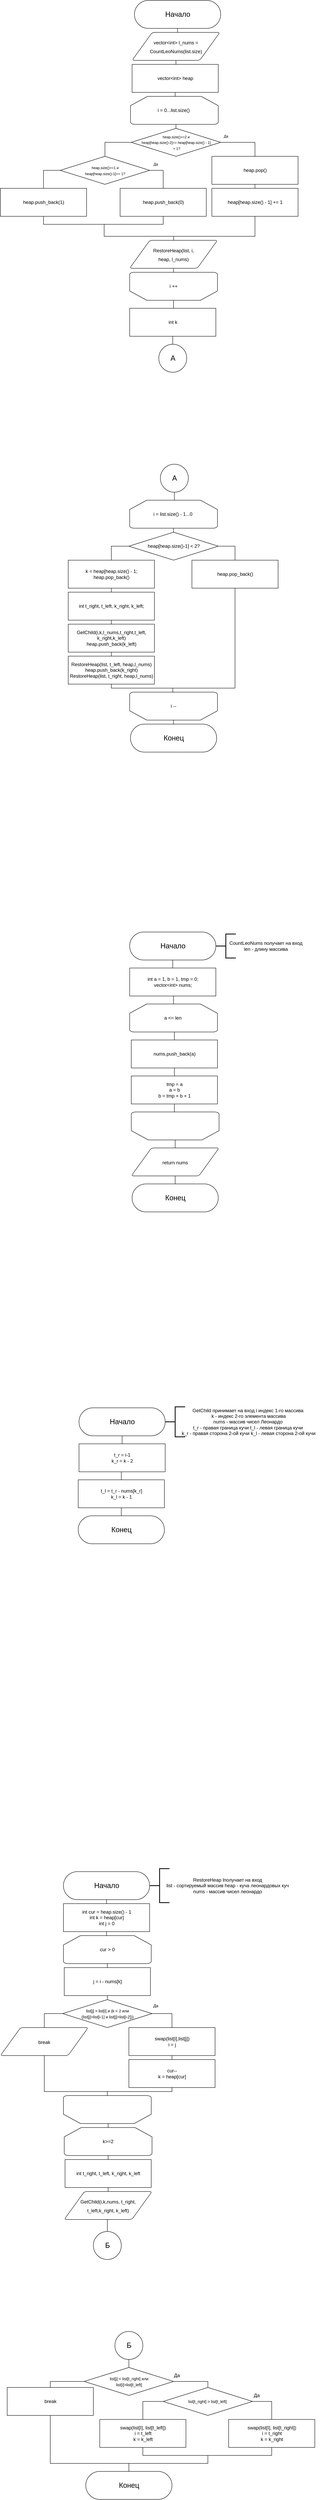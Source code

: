 <mxfile version="20.4.1" type="device"><diagram id="oYBtpHbrL1y1ZcDjKjEJ" name="Страница 1"><mxGraphModel dx="1113" dy="629" grid="1" gridSize="10" guides="1" tooltips="1" connect="1" arrows="1" fold="1" page="1" pageScale="1" pageWidth="827" pageHeight="1169" math="0" shadow="0"><root><mxCell id="0"/><mxCell id="1" parent="0"/><mxCell id="QOYKu0kI8YUC4f3JnNNS-1" value="&lt;font style=&quot;font-size: 18px;&quot;&gt;Начало&lt;/font&gt;" style="html=1;dashed=0;whitespace=wrap;shape=mxgraph.dfd.start" parent="1" vertex="1"><mxGeometry x="356" y="30" width="216" height="70" as="geometry"/></mxCell><mxCell id="QOYKu0kI8YUC4f3JnNNS-5" style="edgeStyle=orthogonalEdgeStyle;rounded=0;orthogonalLoop=1;jettySize=auto;html=1;exitX=0.5;exitY=0;exitDx=0;exitDy=0;entryX=0.5;entryY=0.5;entryDx=0;entryDy=35;entryPerimeter=0;fontSize=12;endArrow=none;endFill=0;" parent="1" source="QOYKu0kI8YUC4f3JnNNS-4" target="QOYKu0kI8YUC4f3JnNNS-1" edge="1"><mxGeometry relative="1" as="geometry"/></mxCell><mxCell id="QOYKu0kI8YUC4f3JnNNS-4" value="&lt;font style=&quot;font-size: 12px;&quot;&gt;vector&amp;lt;int&amp;gt; l_nums = CountLeoNums(list.size)&lt;/font&gt;" style="shape=parallelogram;html=1;strokeWidth=1;perimeter=parallelogramPerimeter;whiteSpace=wrap;rounded=1;arcSize=12;size=0.23;fontSize=18;" parent="1" vertex="1"><mxGeometry x="350" y="110" width="220" height="70" as="geometry"/></mxCell><mxCell id="QOYKu0kI8YUC4f3JnNNS-8" style="edgeStyle=orthogonalEdgeStyle;rounded=0;orthogonalLoop=1;jettySize=auto;html=1;exitX=0.5;exitY=0;exitDx=0;exitDy=0;entryX=0.5;entryY=1;entryDx=0;entryDy=0;fontSize=12;endArrow=none;endFill=0;" parent="1" source="QOYKu0kI8YUC4f3JnNNS-6" target="QOYKu0kI8YUC4f3JnNNS-4" edge="1"><mxGeometry relative="1" as="geometry"/></mxCell><mxCell id="QOYKu0kI8YUC4f3JnNNS-6" value="vector&amp;lt;int&amp;gt; heap" style="html=1;dashed=0;whitespace=wrap;strokeWidth=1;fontSize=12;" parent="1" vertex="1"><mxGeometry x="350" y="190" width="216" height="70" as="geometry"/></mxCell><mxCell id="QOYKu0kI8YUC4f3JnNNS-9" style="edgeStyle=orthogonalEdgeStyle;rounded=0;orthogonalLoop=1;jettySize=auto;html=1;exitX=0.5;exitY=0;exitDx=0;exitDy=0;exitPerimeter=0;entryX=0.5;entryY=1;entryDx=0;entryDy=0;fontSize=12;endArrow=none;endFill=0;" parent="1" source="QOYKu0kI8YUC4f3JnNNS-7" target="QOYKu0kI8YUC4f3JnNNS-6" edge="1"><mxGeometry relative="1" as="geometry"/></mxCell><mxCell id="QOYKu0kI8YUC4f3JnNNS-21" style="edgeStyle=orthogonalEdgeStyle;rounded=0;orthogonalLoop=1;jettySize=auto;html=1;exitX=0.5;exitY=1;exitDx=0;exitDy=0;exitPerimeter=0;entryX=0.5;entryY=0;entryDx=0;entryDy=0;fontSize=9;endArrow=none;endFill=0;" parent="1" source="QOYKu0kI8YUC4f3JnNNS-7" target="QOYKu0kI8YUC4f3JnNNS-11" edge="1"><mxGeometry relative="1" as="geometry"/></mxCell><mxCell id="QOYKu0kI8YUC4f3JnNNS-7" value="i = 0...list.size()&amp;nbsp;" style="strokeWidth=1;html=1;shape=mxgraph.flowchart.loop_limit;whiteSpace=wrap;fontSize=12;" parent="1" vertex="1"><mxGeometry x="346" y="270" width="220" height="70" as="geometry"/></mxCell><mxCell id="QOYKu0kI8YUC4f3JnNNS-31" style="edgeStyle=orthogonalEdgeStyle;rounded=0;orthogonalLoop=1;jettySize=auto;html=1;exitX=0.5;exitY=1;exitDx=0;exitDy=0;exitPerimeter=0;entryX=0.5;entryY=1;entryDx=0;entryDy=0;fontSize=9;endArrow=none;endFill=0;" parent="1" source="QOYKu0kI8YUC4f3JnNNS-10" target="QOYKu0kI8YUC4f3JnNNS-29" edge="1"><mxGeometry relative="1" as="geometry"/></mxCell><mxCell id="QOYKu0kI8YUC4f3JnNNS-10" value="i ++" style="strokeWidth=1;html=1;shape=mxgraph.flowchart.loop_limit;whiteSpace=wrap;fontSize=12;direction=west;" parent="1" vertex="1"><mxGeometry x="344" y="710" width="220" height="70" as="geometry"/></mxCell><mxCell id="QOYKu0kI8YUC4f3JnNNS-16" style="edgeStyle=orthogonalEdgeStyle;rounded=0;orthogonalLoop=1;jettySize=auto;html=1;exitX=1;exitY=0.5;exitDx=0;exitDy=0;entryX=0.5;entryY=0;entryDx=0;entryDy=0;fontSize=9;endArrow=none;endFill=0;" parent="1" source="QOYKu0kI8YUC4f3JnNNS-11" target="QOYKu0kI8YUC4f3JnNNS-12" edge="1"><mxGeometry relative="1" as="geometry"/></mxCell><mxCell id="QOYKu0kI8YUC4f3JnNNS-17" style="edgeStyle=orthogonalEdgeStyle;rounded=0;orthogonalLoop=1;jettySize=auto;html=1;exitX=0;exitY=0.5;exitDx=0;exitDy=0;entryX=0.5;entryY=0;entryDx=0;entryDy=0;fontSize=9;endArrow=none;endFill=0;" parent="1" source="QOYKu0kI8YUC4f3JnNNS-11" target="QOYKu0kI8YUC4f3JnNNS-15" edge="1"><mxGeometry relative="1" as="geometry"/></mxCell><mxCell id="QOYKu0kI8YUC4f3JnNNS-11" value="&lt;font style=&quot;font-size: 9px;&quot;&gt;heap.size()&amp;gt;=2 и &lt;br&gt;heap[heap.size()-2]== heap[heap.size() - 1]&lt;br&gt;&amp;nbsp;+ 1?&lt;/font&gt;" style="shape=rhombus;html=1;dashed=0;whitespace=wrap;perimeter=rhombusPerimeter;strokeWidth=1;fontSize=12;" parent="1" vertex="1"><mxGeometry x="348" y="350" width="224" height="70" as="geometry"/></mxCell><mxCell id="QOYKu0kI8YUC4f3JnNNS-12" value="heap.pop()" style="html=1;dashed=0;whitespace=wrap;strokeWidth=1;fontSize=12;" parent="1" vertex="1"><mxGeometry x="550" y="420" width="216" height="70" as="geometry"/></mxCell><mxCell id="QOYKu0kI8YUC4f3JnNNS-25" style="edgeStyle=orthogonalEdgeStyle;rounded=0;orthogonalLoop=1;jettySize=auto;html=1;exitX=0.5;exitY=0;exitDx=0;exitDy=0;entryX=0.5;entryY=1;entryDx=0;entryDy=0;fontSize=9;endArrow=none;endFill=0;" parent="1" source="QOYKu0kI8YUC4f3JnNNS-13" target="QOYKu0kI8YUC4f3JnNNS-12" edge="1"><mxGeometry relative="1" as="geometry"/></mxCell><mxCell id="QOYKu0kI8YUC4f3JnNNS-26" style="edgeStyle=orthogonalEdgeStyle;rounded=0;orthogonalLoop=1;jettySize=auto;html=1;exitX=0.5;exitY=1;exitDx=0;exitDy=0;fontSize=9;endArrow=none;endFill=0;" parent="1" source="QOYKu0kI8YUC4f3JnNNS-13" edge="1"><mxGeometry relative="1" as="geometry"><mxPoint x="280" y="590" as="targetPoint"/><Array as="points"><mxPoint x="658" y="620"/><mxPoint x="280" y="620"/></Array></mxGeometry></mxCell><mxCell id="QOYKu0kI8YUC4f3JnNNS-13" value="heap[heap.size() - 1] += 1" style="html=1;dashed=0;whitespace=wrap;strokeWidth=1;fontSize=12;" parent="1" vertex="1"><mxGeometry x="550" y="500" width="216" height="70" as="geometry"/></mxCell><mxCell id="QOYKu0kI8YUC4f3JnNNS-14" value="heap.push_back(0)" style="html=1;dashed=0;whitespace=wrap;strokeWidth=1;fontSize=12;" parent="1" vertex="1"><mxGeometry x="320" y="500" width="216" height="70" as="geometry"/></mxCell><mxCell id="QOYKu0kI8YUC4f3JnNNS-18" style="edgeStyle=orthogonalEdgeStyle;rounded=0;orthogonalLoop=1;jettySize=auto;html=1;exitX=1;exitY=0.5;exitDx=0;exitDy=0;entryX=0.5;entryY=0;entryDx=0;entryDy=0;fontSize=9;endArrow=none;endFill=0;" parent="1" source="QOYKu0kI8YUC4f3JnNNS-15" target="QOYKu0kI8YUC4f3JnNNS-14" edge="1"><mxGeometry relative="1" as="geometry"/></mxCell><mxCell id="QOYKu0kI8YUC4f3JnNNS-20" style="edgeStyle=orthogonalEdgeStyle;rounded=0;orthogonalLoop=1;jettySize=auto;html=1;exitX=0;exitY=0.5;exitDx=0;exitDy=0;entryX=0.5;entryY=0;entryDx=0;entryDy=0;fontSize=9;endArrow=none;endFill=0;" parent="1" source="QOYKu0kI8YUC4f3JnNNS-15" target="QOYKu0kI8YUC4f3JnNNS-19" edge="1"><mxGeometry relative="1" as="geometry"/></mxCell><mxCell id="QOYKu0kI8YUC4f3JnNNS-15" value="&lt;font style=&quot;font-size: 9px;&quot;&gt;heap.size()&amp;gt;=1 и &lt;br&gt;heap[heap.size()-1]== 1?&lt;/font&gt;" style="shape=rhombus;html=1;dashed=0;whitespace=wrap;perimeter=rhombusPerimeter;strokeWidth=1;fontSize=12;" parent="1" vertex="1"><mxGeometry x="170" y="420" width="224" height="70" as="geometry"/></mxCell><mxCell id="QOYKu0kI8YUC4f3JnNNS-24" style="edgeStyle=orthogonalEdgeStyle;rounded=0;orthogonalLoop=1;jettySize=auto;html=1;exitX=0.5;exitY=1;exitDx=0;exitDy=0;entryX=0.5;entryY=1;entryDx=0;entryDy=0;fontSize=9;endArrow=none;endFill=0;" parent="1" source="QOYKu0kI8YUC4f3JnNNS-19" target="QOYKu0kI8YUC4f3JnNNS-14" edge="1"><mxGeometry relative="1" as="geometry"/></mxCell><mxCell id="QOYKu0kI8YUC4f3JnNNS-19" value="heap.push_back(1)" style="html=1;dashed=0;whitespace=wrap;strokeWidth=1;fontSize=12;" parent="1" vertex="1"><mxGeometry x="20" y="500" width="216" height="70" as="geometry"/></mxCell><mxCell id="QOYKu0kI8YUC4f3JnNNS-22" value="Да" style="text;html=1;align=center;verticalAlign=middle;resizable=0;points=[];autosize=1;strokeColor=none;fillColor=none;fontSize=9;" parent="1" vertex="1"><mxGeometry x="570" y="360" width="30" height="20" as="geometry"/></mxCell><mxCell id="QOYKu0kI8YUC4f3JnNNS-23" value="Да" style="text;html=1;align=center;verticalAlign=middle;resizable=0;points=[];autosize=1;strokeColor=none;fillColor=none;fontSize=9;" parent="1" vertex="1"><mxGeometry x="394" y="430" width="30" height="20" as="geometry"/></mxCell><mxCell id="QOYKu0kI8YUC4f3JnNNS-30" style="edgeStyle=orthogonalEdgeStyle;rounded=0;orthogonalLoop=1;jettySize=auto;html=1;exitX=0.5;exitY=0;exitDx=0;exitDy=0;fontSize=9;endArrow=none;endFill=0;" parent="1" source="QOYKu0kI8YUC4f3JnNNS-29" edge="1"><mxGeometry relative="1" as="geometry"><mxPoint x="454.333" y="620" as="targetPoint"/></mxGeometry></mxCell><mxCell id="QOYKu0kI8YUC4f3JnNNS-29" value="&lt;span style=&quot;font-size: 12px;&quot;&gt;RestoreHeap(list, i, &lt;br&gt;heap, l_nums)&lt;/span&gt;" style="shape=parallelogram;html=1;strokeWidth=1;perimeter=parallelogramPerimeter;whiteSpace=wrap;rounded=1;arcSize=12;size=0.23;fontSize=18;" parent="1" vertex="1"><mxGeometry x="344" y="630" width="220" height="70" as="geometry"/></mxCell><mxCell id="QOYKu0kI8YUC4f3JnNNS-33" style="edgeStyle=orthogonalEdgeStyle;rounded=0;orthogonalLoop=1;jettySize=auto;html=1;exitX=0.5;exitY=0;exitDx=0;exitDy=0;entryX=0.5;entryY=0;entryDx=0;entryDy=0;entryPerimeter=0;fontSize=9;endArrow=none;endFill=0;" parent="1" source="QOYKu0kI8YUC4f3JnNNS-32" target="QOYKu0kI8YUC4f3JnNNS-10" edge="1"><mxGeometry relative="1" as="geometry"/></mxCell><mxCell id="QOYKu0kI8YUC4f3JnNNS-32" value="int k" style="html=1;dashed=0;whitespace=wrap;strokeWidth=1;fontSize=12;" parent="1" vertex="1"><mxGeometry x="344" y="800" width="216" height="70" as="geometry"/></mxCell><mxCell id="QOYKu0kI8YUC4f3JnNNS-35" style="edgeStyle=orthogonalEdgeStyle;rounded=0;orthogonalLoop=1;jettySize=auto;html=1;exitX=0.5;exitY=0;exitDx=0;exitDy=0;entryX=0.5;entryY=1;entryDx=0;entryDy=0;fontSize=18;endArrow=none;endFill=0;" parent="1" source="QOYKu0kI8YUC4f3JnNNS-34" target="QOYKu0kI8YUC4f3JnNNS-32" edge="1"><mxGeometry relative="1" as="geometry"/></mxCell><mxCell id="QOYKu0kI8YUC4f3JnNNS-34" value="&lt;font style=&quot;font-size: 18px;&quot;&gt;A&lt;/font&gt;" style="shape=ellipse;html=1;dashed=0;whitespace=wrap;aspect=fixed;perimeter=ellipsePerimeter;strokeWidth=1;fontSize=9;" parent="1" vertex="1"><mxGeometry x="417" y="890" width="70" height="70" as="geometry"/></mxCell><mxCell id="QOYKu0kI8YUC4f3JnNNS-36" value="&lt;font style=&quot;font-size: 18px;&quot;&gt;A&lt;/font&gt;" style="shape=ellipse;html=1;dashed=0;whitespace=wrap;aspect=fixed;perimeter=ellipsePerimeter;strokeWidth=1;fontSize=9;" parent="1" vertex="1"><mxGeometry x="421" y="1190" width="70" height="70" as="geometry"/></mxCell><mxCell id="QOYKu0kI8YUC4f3JnNNS-40" style="edgeStyle=orthogonalEdgeStyle;rounded=0;orthogonalLoop=1;jettySize=auto;html=1;exitX=0.5;exitY=0;exitDx=0;exitDy=0;exitPerimeter=0;entryX=0.5;entryY=1;entryDx=0;entryDy=0;fontSize=12;endArrow=none;endFill=0;" parent="1" source="QOYKu0kI8YUC4f3JnNNS-37" target="QOYKu0kI8YUC4f3JnNNS-36" edge="1"><mxGeometry relative="1" as="geometry"/></mxCell><mxCell id="QOYKu0kI8YUC4f3JnNNS-37" value="i = list.size() - 1...0&amp;nbsp;" style="strokeWidth=1;html=1;shape=mxgraph.flowchart.loop_limit;whiteSpace=wrap;fontSize=12;" parent="1" vertex="1"><mxGeometry x="344" y="1280" width="220" height="70" as="geometry"/></mxCell><mxCell id="QOYKu0kI8YUC4f3JnNNS-53" style="edgeStyle=orthogonalEdgeStyle;rounded=0;orthogonalLoop=1;jettySize=auto;html=1;exitX=0.5;exitY=1;exitDx=0;exitDy=0;exitPerimeter=0;fontSize=12;endArrow=none;endFill=0;" parent="1" source="QOYKu0kI8YUC4f3JnNNS-38" edge="1"><mxGeometry relative="1" as="geometry"><mxPoint x="452.2" y="1750" as="targetPoint"/></mxGeometry></mxCell><mxCell id="QOYKu0kI8YUC4f3JnNNS-38" value="i --" style="strokeWidth=1;html=1;shape=mxgraph.flowchart.loop_limit;whiteSpace=wrap;fontSize=12;direction=west;" parent="1" vertex="1"><mxGeometry x="344" y="1760" width="220" height="70" as="geometry"/></mxCell><mxCell id="QOYKu0kI8YUC4f3JnNNS-41" style="edgeStyle=orthogonalEdgeStyle;rounded=0;orthogonalLoop=1;jettySize=auto;html=1;exitX=0.5;exitY=0;exitDx=0;exitDy=0;entryX=0.5;entryY=1;entryDx=0;entryDy=0;entryPerimeter=0;fontSize=12;endArrow=none;endFill=0;" parent="1" source="QOYKu0kI8YUC4f3JnNNS-39" target="QOYKu0kI8YUC4f3JnNNS-37" edge="1"><mxGeometry relative="1" as="geometry"/></mxCell><mxCell id="QOYKu0kI8YUC4f3JnNNS-43" style="edgeStyle=orthogonalEdgeStyle;rounded=0;orthogonalLoop=1;jettySize=auto;html=1;exitX=1;exitY=0.5;exitDx=0;exitDy=0;entryX=0.5;entryY=0;entryDx=0;entryDy=0;fontSize=12;endArrow=none;endFill=0;" parent="1" source="QOYKu0kI8YUC4f3JnNNS-39" target="QOYKu0kI8YUC4f3JnNNS-42" edge="1"><mxGeometry relative="1" as="geometry"/></mxCell><mxCell id="QOYKu0kI8YUC4f3JnNNS-48" style="edgeStyle=orthogonalEdgeStyle;rounded=0;orthogonalLoop=1;jettySize=auto;html=1;exitX=0;exitY=0.5;exitDx=0;exitDy=0;entryX=0.5;entryY=0;entryDx=0;entryDy=0;fontSize=12;endArrow=none;endFill=0;" parent="1" source="QOYKu0kI8YUC4f3JnNNS-39" target="QOYKu0kI8YUC4f3JnNNS-44" edge="1"><mxGeometry relative="1" as="geometry"/></mxCell><mxCell id="QOYKu0kI8YUC4f3JnNNS-39" value="&lt;font style=&quot;font-size: 12px;&quot;&gt;heap[heap.size()-1] &amp;lt; 2?&lt;/font&gt;" style="shape=rhombus;html=1;dashed=0;whitespace=wrap;perimeter=rhombusPerimeter;strokeWidth=1;fontSize=12;" parent="1" vertex="1"><mxGeometry x="342" y="1360" width="224" height="70" as="geometry"/></mxCell><mxCell id="QOYKu0kI8YUC4f3JnNNS-52" style="edgeStyle=orthogonalEdgeStyle;rounded=0;orthogonalLoop=1;jettySize=auto;html=1;exitX=0.5;exitY=1;exitDx=0;exitDy=0;entryX=0.5;entryY=1;entryDx=0;entryDy=0;fontSize=12;endArrow=none;endFill=0;" parent="1" source="QOYKu0kI8YUC4f3JnNNS-42" target="QOYKu0kI8YUC4f3JnNNS-47" edge="1"><mxGeometry relative="1" as="geometry"><Array as="points"><mxPoint x="608" y="1750"/><mxPoint x="298" y="1750"/></Array></mxGeometry></mxCell><mxCell id="QOYKu0kI8YUC4f3JnNNS-42" value="heap.pop_back()" style="html=1;dashed=0;whitespace=wrap;strokeWidth=1;fontSize=12;" parent="1" vertex="1"><mxGeometry x="500" y="1430" width="216" height="70" as="geometry"/></mxCell><mxCell id="QOYKu0kI8YUC4f3JnNNS-49" style="edgeStyle=orthogonalEdgeStyle;rounded=0;orthogonalLoop=1;jettySize=auto;html=1;exitX=0.5;exitY=1;exitDx=0;exitDy=0;entryX=0.5;entryY=0;entryDx=0;entryDy=0;fontSize=12;endArrow=none;endFill=0;" parent="1" source="QOYKu0kI8YUC4f3JnNNS-44" target="QOYKu0kI8YUC4f3JnNNS-45" edge="1"><mxGeometry relative="1" as="geometry"/></mxCell><mxCell id="QOYKu0kI8YUC4f3JnNNS-44" value="k = heap[heap.size() - 1;&lt;br&gt;heap.pop_back()" style="html=1;dashed=0;whitespace=wrap;strokeWidth=1;fontSize=12;" parent="1" vertex="1"><mxGeometry x="190" y="1430" width="216" height="70" as="geometry"/></mxCell><mxCell id="QOYKu0kI8YUC4f3JnNNS-50" style="edgeStyle=orthogonalEdgeStyle;rounded=0;orthogonalLoop=1;jettySize=auto;html=1;exitX=0.5;exitY=1;exitDx=0;exitDy=0;entryX=0.5;entryY=0;entryDx=0;entryDy=0;fontSize=12;endArrow=none;endFill=0;" parent="1" source="QOYKu0kI8YUC4f3JnNNS-45" target="QOYKu0kI8YUC4f3JnNNS-46" edge="1"><mxGeometry relative="1" as="geometry"/></mxCell><mxCell id="QOYKu0kI8YUC4f3JnNNS-45" value="int t_right, t_left, k_right, k_left;" style="html=1;dashed=0;whitespace=wrap;strokeWidth=1;fontSize=12;" parent="1" vertex="1"><mxGeometry x="190" y="1510" width="216" height="70" as="geometry"/></mxCell><mxCell id="QOYKu0kI8YUC4f3JnNNS-51" style="edgeStyle=orthogonalEdgeStyle;rounded=0;orthogonalLoop=1;jettySize=auto;html=1;exitX=0.5;exitY=1;exitDx=0;exitDy=0;entryX=0.5;entryY=0;entryDx=0;entryDy=0;fontSize=12;endArrow=none;endFill=0;" parent="1" source="QOYKu0kI8YUC4f3JnNNS-46" target="QOYKu0kI8YUC4f3JnNNS-47" edge="1"><mxGeometry relative="1" as="geometry"/></mxCell><mxCell id="QOYKu0kI8YUC4f3JnNNS-46" value="GetChild(i,k,l_nums,t_right,t_left,&lt;br&gt;k_right,k_left)&lt;br&gt;heap.push_back(k_left)" style="html=1;dashed=0;whitespace=wrap;strokeWidth=1;fontSize=12;" parent="1" vertex="1"><mxGeometry x="190" y="1590" width="216" height="70" as="geometry"/></mxCell><mxCell id="QOYKu0kI8YUC4f3JnNNS-47" value="RestoreHeap(list, t_left, heap,l_nums)&lt;br&gt;heap.push_back(k_right)&lt;br&gt;RestoreHeap(list, t_right, heap,l_nums)" style="html=1;dashed=0;whitespace=wrap;strokeWidth=1;fontSize=12;" parent="1" vertex="1"><mxGeometry x="190" y="1670" width="216" height="70" as="geometry"/></mxCell><mxCell id="QOYKu0kI8YUC4f3JnNNS-55" style="edgeStyle=orthogonalEdgeStyle;rounded=0;orthogonalLoop=1;jettySize=auto;html=1;exitX=0.5;exitY=0.5;exitDx=0;exitDy=-35;exitPerimeter=0;entryX=0.5;entryY=0;entryDx=0;entryDy=0;entryPerimeter=0;fontSize=12;endArrow=none;endFill=0;" parent="1" source="QOYKu0kI8YUC4f3JnNNS-54" target="QOYKu0kI8YUC4f3JnNNS-38" edge="1"><mxGeometry relative="1" as="geometry"/></mxCell><mxCell id="QOYKu0kI8YUC4f3JnNNS-54" value="&lt;span style=&quot;font-size: 18px;&quot;&gt;Конец&lt;/span&gt;" style="html=1;dashed=0;whitespace=wrap;shape=mxgraph.dfd.start" parent="1" vertex="1"><mxGeometry x="346" y="1840" width="216" height="70" as="geometry"/></mxCell><mxCell id="QOYKu0kI8YUC4f3JnNNS-56" value="&lt;span style=&quot;font-size: 18px;&quot;&gt;Начало&lt;/span&gt;" style="html=1;dashed=0;whitespace=wrap;shape=mxgraph.dfd.start" parent="1" vertex="1"><mxGeometry x="344" y="2360" width="216" height="70" as="geometry"/></mxCell><mxCell id="QOYKu0kI8YUC4f3JnNNS-62" style="edgeStyle=orthogonalEdgeStyle;rounded=0;orthogonalLoop=1;jettySize=auto;html=1;exitX=0.5;exitY=0;exitDx=0;exitDy=0;entryX=0.5;entryY=0.5;entryDx=0;entryDy=35;entryPerimeter=0;fontSize=12;endArrow=none;endFill=0;" parent="1" source="QOYKu0kI8YUC4f3JnNNS-57" target="QOYKu0kI8YUC4f3JnNNS-56" edge="1"><mxGeometry relative="1" as="geometry"/></mxCell><mxCell id="QOYKu0kI8YUC4f3JnNNS-63" style="edgeStyle=orthogonalEdgeStyle;rounded=0;orthogonalLoop=1;jettySize=auto;html=1;exitX=0.5;exitY=1;exitDx=0;exitDy=0;entryX=0.5;entryY=0;entryDx=0;entryDy=0;entryPerimeter=0;fontSize=12;endArrow=none;endFill=0;" parent="1" source="QOYKu0kI8YUC4f3JnNNS-57" target="QOYKu0kI8YUC4f3JnNNS-58" edge="1"><mxGeometry relative="1" as="geometry"/></mxCell><mxCell id="QOYKu0kI8YUC4f3JnNNS-57" value="int a = 1, b = 1, tmp = 0;&lt;br&gt;vector&amp;lt;int&amp;gt; nums;" style="html=1;dashed=0;whitespace=wrap;strokeWidth=1;fontSize=12;" parent="1" vertex="1"><mxGeometry x="344" y="2450" width="216" height="70" as="geometry"/></mxCell><mxCell id="QOYKu0kI8YUC4f3JnNNS-64" style="edgeStyle=orthogonalEdgeStyle;rounded=0;orthogonalLoop=1;jettySize=auto;html=1;exitX=0.5;exitY=1;exitDx=0;exitDy=0;exitPerimeter=0;entryX=0.5;entryY=0;entryDx=0;entryDy=0;fontSize=12;endArrow=none;endFill=0;" parent="1" source="QOYKu0kI8YUC4f3JnNNS-58" target="QOYKu0kI8YUC4f3JnNNS-60" edge="1"><mxGeometry relative="1" as="geometry"/></mxCell><mxCell id="QOYKu0kI8YUC4f3JnNNS-58" value="a &amp;lt;= len&amp;nbsp;" style="strokeWidth=1;html=1;shape=mxgraph.flowchart.loop_limit;whiteSpace=wrap;fontSize=12;" parent="1" vertex="1"><mxGeometry x="344" y="2540" width="220" height="70" as="geometry"/></mxCell><mxCell id="QOYKu0kI8YUC4f3JnNNS-66" style="edgeStyle=orthogonalEdgeStyle;rounded=0;orthogonalLoop=1;jettySize=auto;html=1;exitX=0.5;exitY=1;exitDx=0;exitDy=0;exitPerimeter=0;entryX=0.5;entryY=1;entryDx=0;entryDy=0;fontSize=12;endArrow=none;endFill=0;" parent="1" source="QOYKu0kI8YUC4f3JnNNS-59" target="QOYKu0kI8YUC4f3JnNNS-61" edge="1"><mxGeometry relative="1" as="geometry"/></mxCell><mxCell id="QOYKu0kI8YUC4f3JnNNS-59" value="" style="strokeWidth=1;html=1;shape=mxgraph.flowchart.loop_limit;whiteSpace=wrap;fontSize=12;direction=west;" parent="1" vertex="1"><mxGeometry x="348" y="2810" width="220" height="70" as="geometry"/></mxCell><mxCell id="QOYKu0kI8YUC4f3JnNNS-65" style="edgeStyle=orthogonalEdgeStyle;rounded=0;orthogonalLoop=1;jettySize=auto;html=1;exitX=0.5;exitY=1;exitDx=0;exitDy=0;entryX=0.5;entryY=0;entryDx=0;entryDy=0;fontSize=12;endArrow=none;endFill=0;" parent="1" source="QOYKu0kI8YUC4f3JnNNS-60" target="QOYKu0kI8YUC4f3JnNNS-61" edge="1"><mxGeometry relative="1" as="geometry"/></mxCell><mxCell id="QOYKu0kI8YUC4f3JnNNS-60" value="nums.push_back(a)&lt;br&gt;" style="html=1;dashed=0;whitespace=wrap;strokeWidth=1;fontSize=12;" parent="1" vertex="1"><mxGeometry x="348" y="2630" width="216" height="70" as="geometry"/></mxCell><mxCell id="QOYKu0kI8YUC4f3JnNNS-61" value="tmp = a&lt;br&gt;a = b&lt;br&gt;b = tmp + b + 1" style="html=1;dashed=0;whitespace=wrap;strokeWidth=1;fontSize=12;" parent="1" vertex="1"><mxGeometry x="348" y="2720" width="216" height="70" as="geometry"/></mxCell><mxCell id="QOYKu0kI8YUC4f3JnNNS-69" style="edgeStyle=orthogonalEdgeStyle;rounded=0;orthogonalLoop=1;jettySize=auto;html=1;exitX=0.5;exitY=0;exitDx=0;exitDy=0;entryX=0.5;entryY=0;entryDx=0;entryDy=0;entryPerimeter=0;fontSize=12;endArrow=none;endFill=0;" parent="1" source="QOYKu0kI8YUC4f3JnNNS-67" target="QOYKu0kI8YUC4f3JnNNS-59" edge="1"><mxGeometry relative="1" as="geometry"/></mxCell><mxCell id="QOYKu0kI8YUC4f3JnNNS-70" style="edgeStyle=orthogonalEdgeStyle;rounded=0;orthogonalLoop=1;jettySize=auto;html=1;exitX=0.5;exitY=1;exitDx=0;exitDy=0;entryX=0.5;entryY=0.5;entryDx=0;entryDy=-35;entryPerimeter=0;fontSize=12;endArrow=none;endFill=0;" parent="1" source="QOYKu0kI8YUC4f3JnNNS-67" target="QOYKu0kI8YUC4f3JnNNS-68" edge="1"><mxGeometry relative="1" as="geometry"/></mxCell><mxCell id="QOYKu0kI8YUC4f3JnNNS-67" value="&lt;span style=&quot;font-size: 12px;&quot;&gt;return nums&lt;/span&gt;" style="shape=parallelogram;html=1;strokeWidth=1;perimeter=parallelogramPerimeter;whiteSpace=wrap;rounded=1;arcSize=12;size=0.23;fontSize=18;" parent="1" vertex="1"><mxGeometry x="348" y="2900" width="220" height="70" as="geometry"/></mxCell><mxCell id="QOYKu0kI8YUC4f3JnNNS-68" value="&lt;span style=&quot;font-size: 18px;&quot;&gt;Конец&lt;/span&gt;" style="html=1;dashed=0;whitespace=wrap;shape=mxgraph.dfd.start" parent="1" vertex="1"><mxGeometry x="350" y="2990" width="216" height="70" as="geometry"/></mxCell><mxCell id="QOYKu0kI8YUC4f3JnNNS-79" style="edgeStyle=orthogonalEdgeStyle;rounded=0;orthogonalLoop=1;jettySize=auto;html=1;exitX=0.5;exitY=0.5;exitDx=0;exitDy=35;exitPerimeter=0;entryX=0.5;entryY=0;entryDx=0;entryDy=0;fontSize=12;endArrow=none;endFill=0;" parent="1" source="QOYKu0kI8YUC4f3JnNNS-71" target="QOYKu0kI8YUC4f3JnNNS-72" edge="1"><mxGeometry relative="1" as="geometry"/></mxCell><mxCell id="QOYKu0kI8YUC4f3JnNNS-71" value="&lt;span style=&quot;font-size: 18px;&quot;&gt;Начало&lt;/span&gt;" style="html=1;dashed=0;whitespace=wrap;shape=mxgraph.dfd.start" parent="1" vertex="1"><mxGeometry x="217" y="3550" width="216" height="70" as="geometry"/></mxCell><mxCell id="QOYKu0kI8YUC4f3JnNNS-80" style="edgeStyle=orthogonalEdgeStyle;rounded=0;orthogonalLoop=1;jettySize=auto;html=1;exitX=0.5;exitY=1;exitDx=0;exitDy=0;entryX=0.5;entryY=0;entryDx=0;entryDy=0;fontSize=12;endArrow=none;endFill=0;" parent="1" source="QOYKu0kI8YUC4f3JnNNS-72" target="QOYKu0kI8YUC4f3JnNNS-73" edge="1"><mxGeometry relative="1" as="geometry"/></mxCell><mxCell id="QOYKu0kI8YUC4f3JnNNS-72" value="t_r = i-1&lt;br&gt;k_r = k - 2" style="html=1;dashed=0;whitespace=wrap;strokeWidth=1;fontSize=12;" parent="1" vertex="1"><mxGeometry x="217" y="3640" width="216" height="70" as="geometry"/></mxCell><mxCell id="QOYKu0kI8YUC4f3JnNNS-81" style="edgeStyle=orthogonalEdgeStyle;rounded=0;orthogonalLoop=1;jettySize=auto;html=1;exitX=0.5;exitY=1;exitDx=0;exitDy=0;entryX=0.5;entryY=0.5;entryDx=0;entryDy=-35;entryPerimeter=0;fontSize=12;endArrow=none;endFill=0;" parent="1" source="QOYKu0kI8YUC4f3JnNNS-73" target="QOYKu0kI8YUC4f3JnNNS-74" edge="1"><mxGeometry relative="1" as="geometry"/></mxCell><mxCell id="QOYKu0kI8YUC4f3JnNNS-73" value="t_l = t_r - nums[k_r]&lt;br&gt;k_l = k - 1" style="html=1;dashed=0;whitespace=wrap;strokeWidth=1;fontSize=12;" parent="1" vertex="1"><mxGeometry x="215" y="3730" width="216" height="70" as="geometry"/></mxCell><mxCell id="QOYKu0kI8YUC4f3JnNNS-74" value="&lt;span style=&quot;font-size: 18px;&quot;&gt;Конец&lt;/span&gt;" style="html=1;dashed=0;whitespace=wrap;shape=mxgraph.dfd.start" parent="1" vertex="1"><mxGeometry x="215" y="3820" width="216" height="70" as="geometry"/></mxCell><mxCell id="QOYKu0kI8YUC4f3JnNNS-75" value="" style="strokeWidth=2;html=1;shape=mxgraph.flowchart.annotation_2;align=left;labelPosition=right;pointerEvents=1;fontSize=12;" parent="1" vertex="1"><mxGeometry x="560" y="2365" width="50" height="60" as="geometry"/></mxCell><mxCell id="QOYKu0kI8YUC4f3JnNNS-76" value="CountLeoNums получает на вход&lt;br&gt;len - длину массива" style="text;html=1;align=center;verticalAlign=middle;resizable=0;points=[];autosize=1;strokeColor=none;fillColor=none;fontSize=12;" parent="1" vertex="1"><mxGeometry x="580" y="2375" width="210" height="40" as="geometry"/></mxCell><mxCell id="QOYKu0kI8YUC4f3JnNNS-77" value="" style="strokeWidth=2;html=1;shape=mxgraph.flowchart.annotation_2;align=left;labelPosition=right;pointerEvents=1;fontSize=12;" parent="1" vertex="1"><mxGeometry x="433" y="3547.5" width="50" height="75" as="geometry"/></mxCell><mxCell id="QOYKu0kI8YUC4f3JnNNS-78" value="GetChild принимает на вход i индекс 1-го массива&lt;br&gt;&amp;nbsp;k - индекс 2-го элемента&amp;nbsp;массива &lt;br&gt;nums - массив чисел Леонардо&lt;br&gt;t_r - правая граница кучи t_l - левая граница кучи&lt;br&gt;&amp;nbsp;k_r - правая сторона 2-ой кучи k_l - левая сторона 2-ой кучи" style="text;html=1;align=center;verticalAlign=middle;resizable=0;points=[];autosize=1;strokeColor=none;fillColor=none;fontSize=12;" parent="1" vertex="1"><mxGeometry x="460" y="3540" width="360" height="90" as="geometry"/></mxCell><mxCell id="QOYKu0kI8YUC4f3JnNNS-94" style="edgeStyle=orthogonalEdgeStyle;rounded=0;orthogonalLoop=1;jettySize=auto;html=1;exitX=0.5;exitY=0.5;exitDx=0;exitDy=35;exitPerimeter=0;entryX=0.5;entryY=0;entryDx=0;entryDy=0;fontSize=10;endArrow=none;endFill=0;" parent="1" source="QOYKu0kI8YUC4f3JnNNS-82" target="QOYKu0kI8YUC4f3JnNNS-85" edge="1"><mxGeometry relative="1" as="geometry"/></mxCell><mxCell id="QOYKu0kI8YUC4f3JnNNS-82" value="&lt;span style=&quot;font-size: 18px;&quot;&gt;Начало&lt;/span&gt;" style="html=1;dashed=0;whitespace=wrap;shape=mxgraph.dfd.start" parent="1" vertex="1"><mxGeometry x="178" y="4710" width="216" height="70" as="geometry"/></mxCell><mxCell id="QOYKu0kI8YUC4f3JnNNS-83" value="" style="strokeWidth=2;html=1;shape=mxgraph.flowchart.annotation_2;align=left;labelPosition=right;pointerEvents=1;fontSize=12;" parent="1" vertex="1"><mxGeometry x="394" y="4702.5" width="50" height="85" as="geometry"/></mxCell><mxCell id="QOYKu0kI8YUC4f3JnNNS-84" value="RestoreHeap lполучает на вход &lt;br&gt;list - сортируемый массив heap - куча леонардовых куч &lt;br&gt;nums - массив чисел леонардо" style="text;html=1;align=center;verticalAlign=middle;resizable=0;points=[];autosize=1;strokeColor=none;fillColor=none;fontSize=12;" parent="1" vertex="1"><mxGeometry x="424" y="4715" width="330" height="60" as="geometry"/></mxCell><mxCell id="QOYKu0kI8YUC4f3JnNNS-85" value="int cur = heap.size() - 1&lt;br&gt;int k = heap[cur]&lt;br&gt;int j = 0" style="html=1;dashed=0;whitespace=wrap;strokeWidth=1;fontSize=12;" parent="1" vertex="1"><mxGeometry x="178" y="4790" width="216" height="70" as="geometry"/></mxCell><mxCell id="QOYKu0kI8YUC4f3JnNNS-95" style="edgeStyle=orthogonalEdgeStyle;rounded=0;orthogonalLoop=1;jettySize=auto;html=1;exitX=0.5;exitY=0;exitDx=0;exitDy=0;exitPerimeter=0;entryX=0.5;entryY=1;entryDx=0;entryDy=0;fontSize=10;endArrow=none;endFill=0;" parent="1" source="QOYKu0kI8YUC4f3JnNNS-86" target="QOYKu0kI8YUC4f3JnNNS-85" edge="1"><mxGeometry relative="1" as="geometry"/></mxCell><mxCell id="QOYKu0kI8YUC4f3JnNNS-96" style="edgeStyle=orthogonalEdgeStyle;rounded=0;orthogonalLoop=1;jettySize=auto;html=1;exitX=0.5;exitY=1;exitDx=0;exitDy=0;exitPerimeter=0;entryX=0.5;entryY=0;entryDx=0;entryDy=0;fontSize=10;endArrow=none;endFill=0;" parent="1" source="QOYKu0kI8YUC4f3JnNNS-86" target="QOYKu0kI8YUC4f3JnNNS-88" edge="1"><mxGeometry relative="1" as="geometry"/></mxCell><mxCell id="QOYKu0kI8YUC4f3JnNNS-86" value="cur &amp;gt; 0" style="strokeWidth=1;html=1;shape=mxgraph.flowchart.loop_limit;whiteSpace=wrap;fontSize=12;" parent="1" vertex="1"><mxGeometry x="178" y="4870" width="220" height="70" as="geometry"/></mxCell><mxCell id="QOYKu0kI8YUC4f3JnNNS-102" style="edgeStyle=orthogonalEdgeStyle;rounded=0;orthogonalLoop=1;jettySize=auto;html=1;exitX=0.5;exitY=1;exitDx=0;exitDy=0;exitPerimeter=0;fontSize=10;endArrow=none;endFill=0;" parent="1" source="QOYKu0kI8YUC4f3JnNNS-87" edge="1"><mxGeometry relative="1" as="geometry"><mxPoint x="287.889" y="5260" as="targetPoint"/></mxGeometry></mxCell><mxCell id="QOYKu0kI8YUC4f3JnNNS-108" style="edgeStyle=orthogonalEdgeStyle;rounded=0;orthogonalLoop=1;jettySize=auto;html=1;exitX=0.5;exitY=0;exitDx=0;exitDy=0;exitPerimeter=0;entryX=0.5;entryY=0;entryDx=0;entryDy=0;entryPerimeter=0;fontSize=10;endArrow=none;endFill=0;" parent="1" source="QOYKu0kI8YUC4f3JnNNS-87" target="QOYKu0kI8YUC4f3JnNNS-104" edge="1"><mxGeometry relative="1" as="geometry"/></mxCell><mxCell id="QOYKu0kI8YUC4f3JnNNS-87" value="" style="strokeWidth=1;html=1;shape=mxgraph.flowchart.loop_limit;whiteSpace=wrap;fontSize=12;direction=west;" parent="1" vertex="1"><mxGeometry x="178" y="5270" width="220" height="70" as="geometry"/></mxCell><mxCell id="QOYKu0kI8YUC4f3JnNNS-97" style="edgeStyle=orthogonalEdgeStyle;rounded=0;orthogonalLoop=1;jettySize=auto;html=1;exitX=0.5;exitY=1;exitDx=0;exitDy=0;entryX=0.5;entryY=0;entryDx=0;entryDy=0;fontSize=10;endArrow=none;endFill=0;" parent="1" source="QOYKu0kI8YUC4f3JnNNS-88" target="QOYKu0kI8YUC4f3JnNNS-89" edge="1"><mxGeometry relative="1" as="geometry"/></mxCell><mxCell id="QOYKu0kI8YUC4f3JnNNS-88" value="j = i - nums[k]" style="html=1;dashed=0;whitespace=wrap;strokeWidth=1;fontSize=12;" parent="1" vertex="1"><mxGeometry x="180" y="4950" width="216" height="70" as="geometry"/></mxCell><mxCell id="QOYKu0kI8YUC4f3JnNNS-98" style="edgeStyle=orthogonalEdgeStyle;rounded=0;orthogonalLoop=1;jettySize=auto;html=1;exitX=1;exitY=0.5;exitDx=0;exitDy=0;entryX=0.5;entryY=0;entryDx=0;entryDy=0;fontSize=10;endArrow=none;endFill=0;" parent="1" source="QOYKu0kI8YUC4f3JnNNS-89" target="QOYKu0kI8YUC4f3JnNNS-90" edge="1"><mxGeometry relative="1" as="geometry"/></mxCell><mxCell id="QOYKu0kI8YUC4f3JnNNS-100" style="edgeStyle=orthogonalEdgeStyle;rounded=0;orthogonalLoop=1;jettySize=auto;html=1;exitX=0;exitY=0.5;exitDx=0;exitDy=0;entryX=0.5;entryY=0;entryDx=0;entryDy=0;fontSize=10;endArrow=none;endFill=0;" parent="1" source="QOYKu0kI8YUC4f3JnNNS-89" target="QOYKu0kI8YUC4f3JnNNS-93" edge="1"><mxGeometry relative="1" as="geometry"/></mxCell><mxCell id="QOYKu0kI8YUC4f3JnNNS-89" value="&lt;font style=&quot;font-size: 10px;&quot;&gt;list[j] &amp;gt; list[i] и (k &amp;lt; 2 или &lt;br&gt;(list[j]&amp;gt;list[i-1] и list[j]&amp;gt;list[i-2]))&lt;/font&gt;" style="shape=rhombus;html=1;dashed=0;whitespace=wrap;perimeter=rhombusPerimeter;strokeWidth=1;fontSize=12;" parent="1" vertex="1"><mxGeometry x="176" y="5030" width="224" height="70" as="geometry"/></mxCell><mxCell id="QOYKu0kI8YUC4f3JnNNS-99" style="edgeStyle=orthogonalEdgeStyle;rounded=0;orthogonalLoop=1;jettySize=auto;html=1;exitX=0.5;exitY=1;exitDx=0;exitDy=0;entryX=0.5;entryY=0;entryDx=0;entryDy=0;fontSize=10;endArrow=none;endFill=0;" parent="1" source="QOYKu0kI8YUC4f3JnNNS-90" target="QOYKu0kI8YUC4f3JnNNS-91" edge="1"><mxGeometry relative="1" as="geometry"/></mxCell><mxCell id="QOYKu0kI8YUC4f3JnNNS-90" value="swap(list[i],list[j])&lt;br&gt;i = j" style="html=1;dashed=0;whitespace=wrap;strokeWidth=1;fontSize=12;" parent="1" vertex="1"><mxGeometry x="342" y="5100" width="216" height="70" as="geometry"/></mxCell><mxCell id="QOYKu0kI8YUC4f3JnNNS-91" value="cur--&lt;br&gt;k = heap[cur]" style="html=1;dashed=0;whitespace=wrap;strokeWidth=1;fontSize=12;" parent="1" vertex="1"><mxGeometry x="342" y="5180" width="216" height="70" as="geometry"/></mxCell><mxCell id="QOYKu0kI8YUC4f3JnNNS-101" style="edgeStyle=orthogonalEdgeStyle;rounded=0;orthogonalLoop=1;jettySize=auto;html=1;exitX=0.5;exitY=1;exitDx=0;exitDy=0;entryX=0.5;entryY=1;entryDx=0;entryDy=0;fontSize=10;endArrow=none;endFill=0;" parent="1" source="QOYKu0kI8YUC4f3JnNNS-93" target="QOYKu0kI8YUC4f3JnNNS-91" edge="1"><mxGeometry relative="1" as="geometry"><Array as="points"><mxPoint x="130" y="5260"/><mxPoint x="450" y="5260"/></Array></mxGeometry></mxCell><mxCell id="QOYKu0kI8YUC4f3JnNNS-93" value="&lt;span style=&quot;font-size: 12px;&quot;&gt;break&lt;/span&gt;" style="shape=parallelogram;html=1;strokeWidth=1;perimeter=parallelogramPerimeter;whiteSpace=wrap;rounded=1;arcSize=12;size=0.23;fontSize=18;" parent="1" vertex="1"><mxGeometry x="20" y="5100" width="220" height="70" as="geometry"/></mxCell><mxCell id="QOYKu0kI8YUC4f3JnNNS-103" value="Да" style="text;html=1;align=center;verticalAlign=middle;resizable=0;points=[];autosize=1;strokeColor=none;fillColor=none;fontSize=10;" parent="1" vertex="1"><mxGeometry x="389" y="5030" width="40" height="30" as="geometry"/></mxCell><mxCell id="QOYKu0kI8YUC4f3JnNNS-109" style="edgeStyle=orthogonalEdgeStyle;rounded=0;orthogonalLoop=1;jettySize=auto;html=1;exitX=0.5;exitY=1;exitDx=0;exitDy=0;exitPerimeter=0;entryX=0.5;entryY=0;entryDx=0;entryDy=0;fontSize=10;endArrow=none;endFill=0;" parent="1" source="QOYKu0kI8YUC4f3JnNNS-104" target="QOYKu0kI8YUC4f3JnNNS-105" edge="1"><mxGeometry relative="1" as="geometry"/></mxCell><mxCell id="QOYKu0kI8YUC4f3JnNNS-104" value="k&amp;gt;=2" style="strokeWidth=1;html=1;shape=mxgraph.flowchart.loop_limit;whiteSpace=wrap;fontSize=12;" parent="1" vertex="1"><mxGeometry x="180" y="5350" width="220" height="70" as="geometry"/></mxCell><mxCell id="QOYKu0kI8YUC4f3JnNNS-110" style="edgeStyle=orthogonalEdgeStyle;rounded=0;orthogonalLoop=1;jettySize=auto;html=1;exitX=0.5;exitY=1;exitDx=0;exitDy=0;entryX=0.5;entryY=0;entryDx=0;entryDy=0;fontSize=10;endArrow=none;endFill=0;" parent="1" source="QOYKu0kI8YUC4f3JnNNS-105" target="QOYKu0kI8YUC4f3JnNNS-106" edge="1"><mxGeometry relative="1" as="geometry"/></mxCell><mxCell id="QOYKu0kI8YUC4f3JnNNS-105" value="int t_right, t_left, k_right, k_left" style="html=1;dashed=0;whitespace=wrap;strokeWidth=1;fontSize=12;" parent="1" vertex="1"><mxGeometry x="182" y="5430" width="216" height="70" as="geometry"/></mxCell><mxCell id="Zo4PZgAu1u_Lgk9fqkXu-6" style="edgeStyle=orthogonalEdgeStyle;rounded=0;orthogonalLoop=1;jettySize=auto;html=1;exitX=0.5;exitY=1;exitDx=0;exitDy=0;entryX=0.5;entryY=0;entryDx=0;entryDy=0;endArrow=none;endFill=0;" edge="1" parent="1" source="QOYKu0kI8YUC4f3JnNNS-106" target="Zo4PZgAu1u_Lgk9fqkXu-5"><mxGeometry relative="1" as="geometry"/></mxCell><mxCell id="QOYKu0kI8YUC4f3JnNNS-106" value="&lt;span style=&quot;font-size: 12px;&quot;&gt;GetChild(i,k,nums, t_right,&lt;br&gt;t_left,k_right, k_left)&lt;br&gt;&lt;/span&gt;" style="shape=parallelogram;html=1;strokeWidth=1;perimeter=parallelogramPerimeter;whiteSpace=wrap;rounded=1;arcSize=12;size=0.23;fontSize=18;" parent="1" vertex="1"><mxGeometry x="180" y="5510" width="220" height="70" as="geometry"/></mxCell><mxCell id="Zo4PZgAu1u_Lgk9fqkXu-2" style="edgeStyle=orthogonalEdgeStyle;rounded=0;orthogonalLoop=1;jettySize=auto;html=1;exitX=1;exitY=0.5;exitDx=0;exitDy=0;entryX=0.5;entryY=0;entryDx=0;entryDy=0;endArrow=none;endFill=0;" edge="1" parent="1" source="QOYKu0kI8YUC4f3JnNNS-107" target="Zo4PZgAu1u_Lgk9fqkXu-1"><mxGeometry relative="1" as="geometry"><Array as="points"><mxPoint x="540" y="5985"/></Array></mxGeometry></mxCell><mxCell id="Zo4PZgAu1u_Lgk9fqkXu-8" style="edgeStyle=orthogonalEdgeStyle;rounded=0;orthogonalLoop=1;jettySize=auto;html=1;exitX=0.5;exitY=0;exitDx=0;exitDy=0;entryX=0.5;entryY=1;entryDx=0;entryDy=0;endArrow=none;endFill=0;" edge="1" parent="1" source="QOYKu0kI8YUC4f3JnNNS-107" target="Zo4PZgAu1u_Lgk9fqkXu-7"><mxGeometry relative="1" as="geometry"/></mxCell><mxCell id="Zo4PZgAu1u_Lgk9fqkXu-14" style="edgeStyle=orthogonalEdgeStyle;rounded=0;orthogonalLoop=1;jettySize=auto;html=1;exitX=0;exitY=0.5;exitDx=0;exitDy=0;entryX=0.5;entryY=0;entryDx=0;entryDy=0;endArrow=none;endFill=0;" edge="1" parent="1" source="QOYKu0kI8YUC4f3JnNNS-107" target="Zo4PZgAu1u_Lgk9fqkXu-13"><mxGeometry relative="1" as="geometry"><Array as="points"><mxPoint x="145" y="5985"/></Array></mxGeometry></mxCell><mxCell id="QOYKu0kI8YUC4f3JnNNS-107" value="&lt;font style=&quot;font-size: 10px;&quot;&gt;list[j] &amp;lt; list[t_right] или &lt;br&gt;list[i]&amp;gt;list[t_left]&lt;/font&gt;" style="shape=rhombus;html=1;dashed=0;whitespace=wrap;perimeter=rhombusPerimeter;strokeWidth=1;fontSize=12;" parent="1" vertex="1"><mxGeometry x="230" y="5950" width="224" height="70" as="geometry"/></mxCell><mxCell id="Zo4PZgAu1u_Lgk9fqkXu-10" style="edgeStyle=orthogonalEdgeStyle;rounded=0;orthogonalLoop=1;jettySize=auto;html=1;exitX=1;exitY=0.5;exitDx=0;exitDy=0;entryX=0.5;entryY=0;entryDx=0;entryDy=0;endArrow=none;endFill=0;" edge="1" parent="1" source="Zo4PZgAu1u_Lgk9fqkXu-1" target="Zo4PZgAu1u_Lgk9fqkXu-4"><mxGeometry relative="1" as="geometry"/></mxCell><mxCell id="Zo4PZgAu1u_Lgk9fqkXu-11" style="edgeStyle=orthogonalEdgeStyle;rounded=0;orthogonalLoop=1;jettySize=auto;html=1;exitX=0;exitY=0.5;exitDx=0;exitDy=0;entryX=0.5;entryY=0;entryDx=0;entryDy=0;endArrow=none;endFill=0;" edge="1" parent="1" source="Zo4PZgAu1u_Lgk9fqkXu-1" target="Zo4PZgAu1u_Lgk9fqkXu-9"><mxGeometry relative="1" as="geometry"/></mxCell><mxCell id="Zo4PZgAu1u_Lgk9fqkXu-1" value="&lt;font style=&quot;font-size: 10px;&quot;&gt;list[t_right] &amp;gt; list[t_left]&amp;nbsp;&lt;br&gt;&lt;/font&gt;" style="shape=rhombus;html=1;dashed=0;whitespace=wrap;perimeter=rhombusPerimeter;strokeWidth=1;fontSize=12;" vertex="1" parent="1"><mxGeometry x="428" y="6000" width="224" height="70" as="geometry"/></mxCell><mxCell id="Zo4PZgAu1u_Lgk9fqkXu-3" value="Да" style="text;html=1;align=center;verticalAlign=middle;resizable=0;points=[];autosize=1;strokeColor=none;fillColor=none;" vertex="1" parent="1"><mxGeometry x="442" y="5955" width="40" height="30" as="geometry"/></mxCell><mxCell id="Zo4PZgAu1u_Lgk9fqkXu-4" value="swap(list[I], list[t_right])&lt;br&gt;i = t_right&lt;br&gt;k = k_right" style="html=1;dashed=0;whitespace=wrap;strokeWidth=1;fontSize=12;" vertex="1" parent="1"><mxGeometry x="592" y="6080" width="216" height="70" as="geometry"/></mxCell><mxCell id="Zo4PZgAu1u_Lgk9fqkXu-5" value="&lt;font size=&quot;4&quot;&gt;Б&lt;/font&gt;" style="shape=ellipse;html=1;dashed=0;whitespace=wrap;aspect=fixed;perimeter=ellipsePerimeter;strokeWidth=1;fontSize=9;" vertex="1" parent="1"><mxGeometry x="253" y="5610" width="70" height="70" as="geometry"/></mxCell><mxCell id="Zo4PZgAu1u_Lgk9fqkXu-7" value="&lt;font size=&quot;4&quot;&gt;Б&lt;/font&gt;" style="shape=ellipse;html=1;dashed=0;whitespace=wrap;aspect=fixed;perimeter=ellipsePerimeter;strokeWidth=1;fontSize=9;" vertex="1" parent="1"><mxGeometry x="307" y="5860" width="70" height="70" as="geometry"/></mxCell><mxCell id="Zo4PZgAu1u_Lgk9fqkXu-15" style="edgeStyle=orthogonalEdgeStyle;rounded=0;orthogonalLoop=1;jettySize=auto;html=1;exitX=0.5;exitY=1;exitDx=0;exitDy=0;entryX=0.5;entryY=1;entryDx=0;entryDy=0;endArrow=none;endFill=0;" edge="1" parent="1" source="Zo4PZgAu1u_Lgk9fqkXu-9" target="Zo4PZgAu1u_Lgk9fqkXu-4"><mxGeometry relative="1" as="geometry"/></mxCell><mxCell id="Zo4PZgAu1u_Lgk9fqkXu-9" value="swap(list[I], list[t_left])&lt;br&gt;i = t_left&lt;br&gt;k = k_left" style="html=1;dashed=0;whitespace=wrap;strokeWidth=1;fontSize=12;" vertex="1" parent="1"><mxGeometry x="269" y="6080" width="216" height="70" as="geometry"/></mxCell><mxCell id="Zo4PZgAu1u_Lgk9fqkXu-12" value="Да" style="text;html=1;align=center;verticalAlign=middle;resizable=0;points=[];autosize=1;strokeColor=none;fillColor=none;" vertex="1" parent="1"><mxGeometry x="642" y="6005" width="40" height="30" as="geometry"/></mxCell><mxCell id="Zo4PZgAu1u_Lgk9fqkXu-16" style="edgeStyle=orthogonalEdgeStyle;rounded=0;orthogonalLoop=1;jettySize=auto;html=1;exitX=0.5;exitY=1;exitDx=0;exitDy=0;endArrow=none;endFill=0;" edge="1" parent="1" source="Zo4PZgAu1u_Lgk9fqkXu-13"><mxGeometry relative="1" as="geometry"><mxPoint x="550" y="6170" as="targetPoint"/><Array as="points"><mxPoint x="145" y="6190"/><mxPoint x="540" y="6190"/><mxPoint x="540" y="6170"/></Array></mxGeometry></mxCell><mxCell id="Zo4PZgAu1u_Lgk9fqkXu-13" value="break" style="html=1;dashed=0;whitespace=wrap;strokeWidth=1;fontSize=12;" vertex="1" parent="1"><mxGeometry x="37" y="6000" width="216" height="70" as="geometry"/></mxCell><mxCell id="Zo4PZgAu1u_Lgk9fqkXu-18" style="edgeStyle=orthogonalEdgeStyle;rounded=0;orthogonalLoop=1;jettySize=auto;html=1;exitX=0.5;exitY=0.5;exitDx=0;exitDy=-35;exitPerimeter=0;endArrow=none;endFill=0;" edge="1" parent="1" source="Zo4PZgAu1u_Lgk9fqkXu-17"><mxGeometry relative="1" as="geometry"><mxPoint x="342" y="6190" as="targetPoint"/></mxGeometry></mxCell><mxCell id="Zo4PZgAu1u_Lgk9fqkXu-17" value="&lt;font size=&quot;4&quot;&gt;Конец&lt;/font&gt;" style="html=1;dashed=0;whitespace=wrap;shape=mxgraph.dfd.start" vertex="1" parent="1"><mxGeometry x="234" y="6210" width="216" height="70" as="geometry"/></mxCell></root></mxGraphModel></diagram></mxfile>